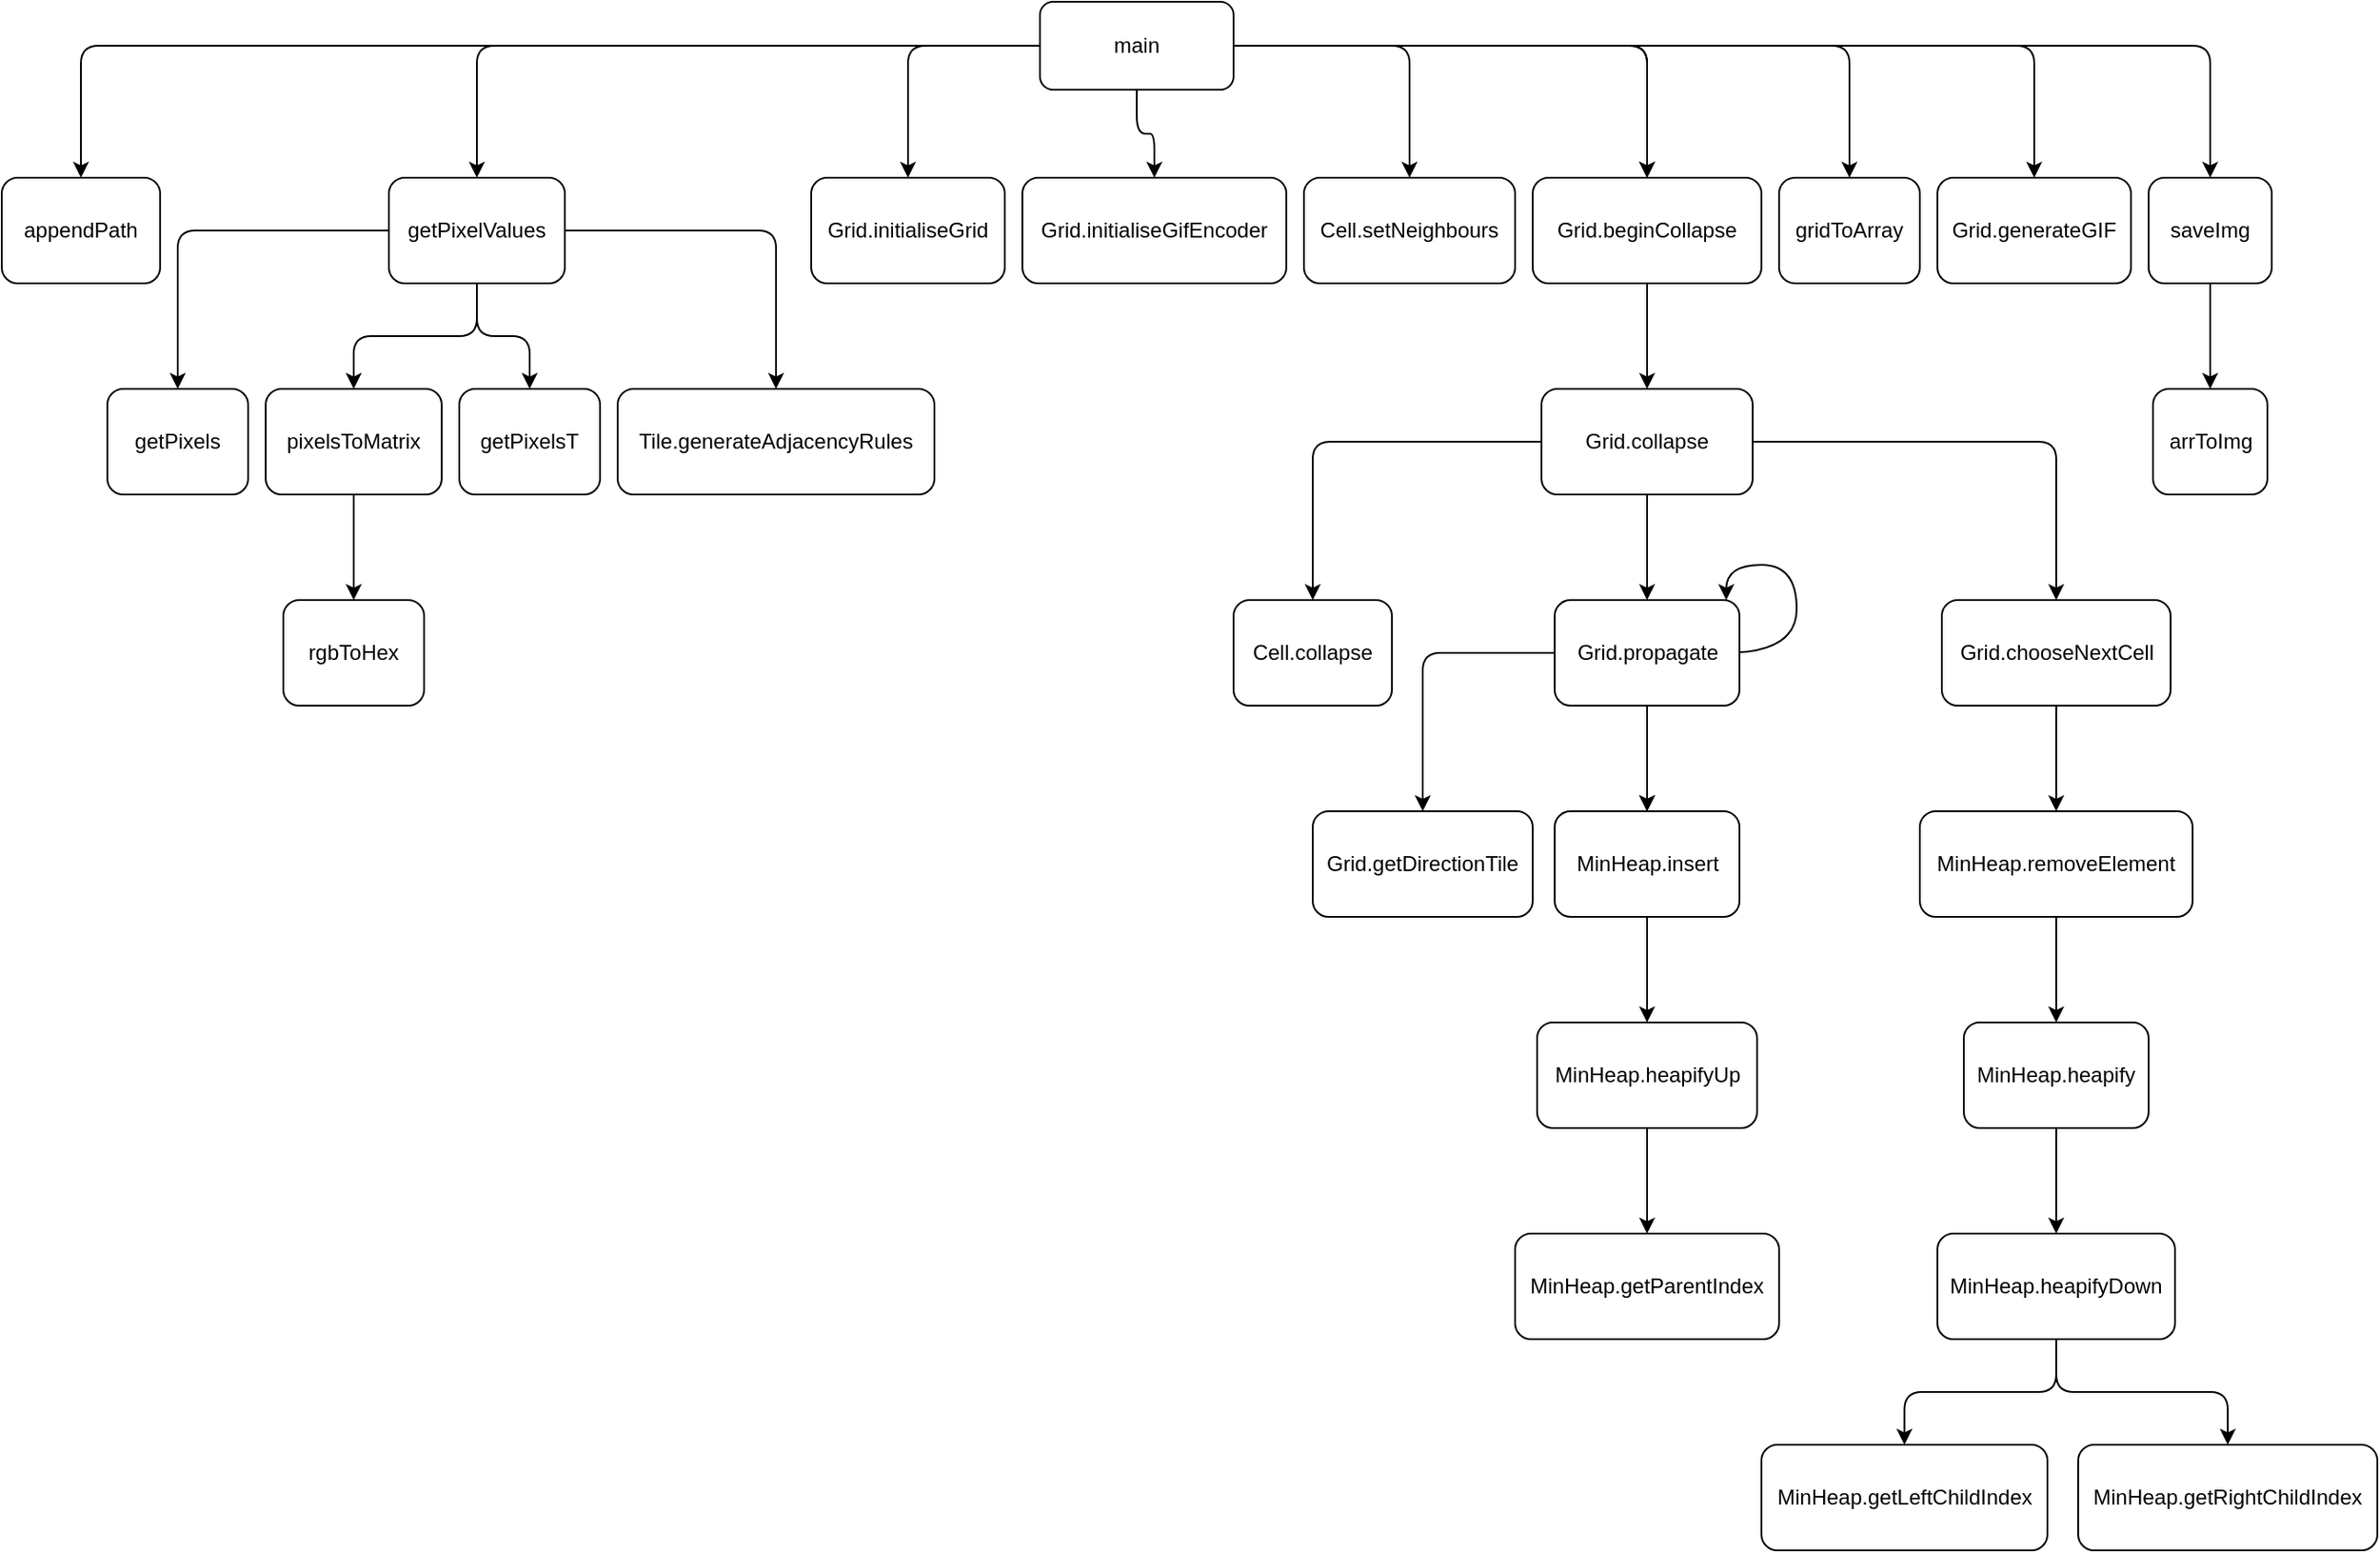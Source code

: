 <mxfile>
    <diagram id="_mfux4JSP0pbpqaJWb-1" name="Page-1">
        <mxGraphModel dx="2581" dy="1034" grid="1" gridSize="10" guides="1" tooltips="1" connect="1" arrows="1" fold="1" page="1" pageScale="1" pageWidth="850" pageHeight="1100" math="0" shadow="0">
            <root>
                <mxCell id="0"/>
                <mxCell id="1" parent="0"/>
                <mxCell id="4" value="" style="edgeStyle=orthogonalEdgeStyle;html=1;" edge="1" parent="1" source="2" target="3">
                    <mxGeometry relative="1" as="geometry"/>
                </mxCell>
                <mxCell id="9" value="" style="edgeStyle=orthogonalEdgeStyle;html=1;" edge="1" parent="1" source="2" target="8">
                    <mxGeometry relative="1" as="geometry"/>
                </mxCell>
                <mxCell id="11" value="" style="edgeStyle=orthogonalEdgeStyle;html=1;" edge="1" parent="1" source="2" target="10">
                    <mxGeometry relative="1" as="geometry"/>
                </mxCell>
                <mxCell id="12" value="" style="edgeStyle=orthogonalEdgeStyle;html=1;" edge="1" parent="1" source="2" target="10">
                    <mxGeometry relative="1" as="geometry"/>
                </mxCell>
                <mxCell id="16" value="" style="edgeStyle=orthogonalEdgeStyle;html=1;" edge="1" parent="1" source="2" target="15">
                    <mxGeometry relative="1" as="geometry"/>
                </mxCell>
                <mxCell id="18" value="" style="edgeStyle=orthogonalEdgeStyle;html=1;" edge="1" parent="1" source="2" target="17">
                    <mxGeometry relative="1" as="geometry"/>
                </mxCell>
                <mxCell id="20" value="" style="edgeStyle=orthogonalEdgeStyle;html=1;" edge="1" parent="1" source="2" target="19">
                    <mxGeometry relative="1" as="geometry"/>
                </mxCell>
                <mxCell id="28" value="" style="edgeStyle=orthogonalEdgeStyle;html=1;" edge="1" parent="1" source="2" target="27">
                    <mxGeometry relative="1" as="geometry"/>
                </mxCell>
                <mxCell id="30" value="" style="edgeStyle=orthogonalEdgeStyle;html=1;" edge="1" parent="1" source="2" target="29">
                    <mxGeometry relative="1" as="geometry"/>
                </mxCell>
                <mxCell id="32" value="" style="edgeStyle=orthogonalEdgeStyle;html=1;" edge="1" parent="1" source="2" target="31">
                    <mxGeometry relative="1" as="geometry"/>
                </mxCell>
                <mxCell id="2" value="main" style="rounded=1;whiteSpace=wrap;html=1;" vertex="1" parent="1">
                    <mxGeometry x="400" y="120" width="110" height="50" as="geometry"/>
                </mxCell>
                <mxCell id="3" value="appendPath" style="whiteSpace=wrap;html=1;rounded=1;" vertex="1" parent="1">
                    <mxGeometry x="-190" y="220" width="90" height="60" as="geometry"/>
                </mxCell>
                <mxCell id="22" value="" style="edgeStyle=orthogonalEdgeStyle;html=1;" edge="1" parent="1" source="8" target="21">
                    <mxGeometry relative="1" as="geometry"/>
                </mxCell>
                <mxCell id="24" value="" style="edgeStyle=orthogonalEdgeStyle;html=1;" edge="1" parent="1" source="8" target="23">
                    <mxGeometry relative="1" as="geometry"/>
                </mxCell>
                <mxCell id="69" value="" style="edgeStyle=orthogonalEdgeStyle;html=1;" edge="1" parent="1" source="8" target="68">
                    <mxGeometry relative="1" as="geometry"/>
                </mxCell>
                <mxCell id="73" value="" style="edgeStyle=orthogonalEdgeStyle;html=1;" edge="1" parent="1" source="8" target="72">
                    <mxGeometry relative="1" as="geometry"/>
                </mxCell>
                <mxCell id="8" value="getPixelValues" style="whiteSpace=wrap;html=1;rounded=1;" vertex="1" parent="1">
                    <mxGeometry x="30" y="220" width="100" height="60" as="geometry"/>
                </mxCell>
                <mxCell id="34" value="" style="edgeStyle=orthogonalEdgeStyle;html=1;" edge="1" parent="1" source="10" target="33">
                    <mxGeometry relative="1" as="geometry"/>
                </mxCell>
                <mxCell id="10" value="Grid.beginCollapse" style="whiteSpace=wrap;html=1;rounded=1;" vertex="1" parent="1">
                    <mxGeometry x="680" y="220" width="130" height="60" as="geometry"/>
                </mxCell>
                <mxCell id="15" value="Grid.generateGIF" style="whiteSpace=wrap;html=1;rounded=1;" vertex="1" parent="1">
                    <mxGeometry x="910" y="220" width="110" height="60" as="geometry"/>
                </mxCell>
                <mxCell id="17" value="gridToArray" style="whiteSpace=wrap;html=1;rounded=1;" vertex="1" parent="1">
                    <mxGeometry x="820" y="220" width="80" height="60" as="geometry"/>
                </mxCell>
                <mxCell id="67" value="" style="edgeStyle=orthogonalEdgeStyle;html=1;" edge="1" parent="1" source="19" target="66">
                    <mxGeometry relative="1" as="geometry"/>
                </mxCell>
                <mxCell id="19" value="saveImg" style="whiteSpace=wrap;html=1;rounded=1;" vertex="1" parent="1">
                    <mxGeometry x="1030" y="220" width="70" height="60" as="geometry"/>
                </mxCell>
                <mxCell id="21" value="getPixels" style="whiteSpace=wrap;html=1;rounded=1;" vertex="1" parent="1">
                    <mxGeometry x="-130" y="340" width="80" height="60" as="geometry"/>
                </mxCell>
                <mxCell id="23" value="Tile.generateAdjacencyRules" style="whiteSpace=wrap;html=1;rounded=1;" vertex="1" parent="1">
                    <mxGeometry x="160" y="340" width="180" height="60" as="geometry"/>
                </mxCell>
                <mxCell id="27" value="Cell.setNeighbours" style="whiteSpace=wrap;html=1;rounded=1;" vertex="1" parent="1">
                    <mxGeometry x="550" y="220" width="120" height="60" as="geometry"/>
                </mxCell>
                <mxCell id="29" value="Grid.initialiseGrid" style="whiteSpace=wrap;html=1;rounded=1;" vertex="1" parent="1">
                    <mxGeometry x="270" y="220" width="110" height="60" as="geometry"/>
                </mxCell>
                <mxCell id="31" value="Grid.initialiseGifEncoder" style="whiteSpace=wrap;html=1;rounded=1;" vertex="1" parent="1">
                    <mxGeometry x="390" y="220" width="150" height="60" as="geometry"/>
                </mxCell>
                <mxCell id="36" value="" style="edgeStyle=orthogonalEdgeStyle;html=1;" edge="1" parent="1" source="33" target="35">
                    <mxGeometry relative="1" as="geometry"/>
                </mxCell>
                <mxCell id="38" value="" style="edgeStyle=orthogonalEdgeStyle;html=1;" edge="1" parent="1" source="33" target="37">
                    <mxGeometry relative="1" as="geometry"/>
                </mxCell>
                <mxCell id="40" value="" style="edgeStyle=orthogonalEdgeStyle;html=1;" edge="1" parent="1" source="33" target="39">
                    <mxGeometry relative="1" as="geometry"/>
                </mxCell>
                <mxCell id="33" value="Grid.collapse" style="whiteSpace=wrap;html=1;rounded=1;" vertex="1" parent="1">
                    <mxGeometry x="685" y="340" width="120" height="60" as="geometry"/>
                </mxCell>
                <mxCell id="35" value="Cell.collapse" style="whiteSpace=wrap;html=1;rounded=1;" vertex="1" parent="1">
                    <mxGeometry x="510" y="460" width="90" height="60" as="geometry"/>
                </mxCell>
                <mxCell id="42" value="" style="edgeStyle=orthogonalEdgeStyle;html=1;" edge="1" parent="1" source="37" target="41">
                    <mxGeometry relative="1" as="geometry"/>
                </mxCell>
                <mxCell id="44" value="" style="edgeStyle=orthogonalEdgeStyle;html=1;" edge="1" parent="1" source="37" target="43">
                    <mxGeometry relative="1" as="geometry"/>
                </mxCell>
                <mxCell id="45" value="" style="edgeStyle=orthogonalEdgeStyle;html=1;" edge="1" parent="1" source="37" target="43">
                    <mxGeometry relative="1" as="geometry"/>
                </mxCell>
                <mxCell id="51" style="edgeStyle=orthogonalEdgeStyle;html=1;curved=1;entryX=1;entryY=0;entryDx=0;entryDy=0;" edge="1" parent="1">
                    <mxGeometry relative="1" as="geometry">
                        <mxPoint x="790" y="460" as="targetPoint"/>
                        <mxPoint x="790" y="490" as="sourcePoint"/>
                        <Array as="points">
                            <mxPoint x="830" y="490"/>
                            <mxPoint x="830" y="440"/>
                            <mxPoint x="790" y="440"/>
                        </Array>
                    </mxGeometry>
                </mxCell>
                <mxCell id="37" value="Grid.propagate" style="whiteSpace=wrap;html=1;rounded=1;" vertex="1" parent="1">
                    <mxGeometry x="692.5" y="460" width="105" height="60" as="geometry"/>
                </mxCell>
                <mxCell id="53" value="" style="edgeStyle=orthogonalEdgeStyle;html=1;" edge="1" parent="1" source="39" target="52">
                    <mxGeometry relative="1" as="geometry"/>
                </mxCell>
                <mxCell id="39" value="Grid.chooseNextCell" style="whiteSpace=wrap;html=1;rounded=1;" vertex="1" parent="1">
                    <mxGeometry x="912.5" y="460" width="130" height="60" as="geometry"/>
                </mxCell>
                <mxCell id="41" value="Grid.getDirectionTile" style="whiteSpace=wrap;html=1;rounded=1;" vertex="1" parent="1">
                    <mxGeometry x="555" y="580" width="125" height="60" as="geometry"/>
                </mxCell>
                <mxCell id="55" value="" style="edgeStyle=orthogonalEdgeStyle;html=1;" edge="1" parent="1" source="43" target="54">
                    <mxGeometry relative="1" as="geometry"/>
                </mxCell>
                <mxCell id="43" value="MinHeap.insert" style="whiteSpace=wrap;html=1;rounded=1;" vertex="1" parent="1">
                    <mxGeometry x="692.5" y="580" width="105" height="60" as="geometry"/>
                </mxCell>
                <mxCell id="59" value="" style="edgeStyle=orthogonalEdgeStyle;html=1;" edge="1" parent="1" source="52" target="58">
                    <mxGeometry relative="1" as="geometry"/>
                </mxCell>
                <mxCell id="52" value="MinHeap.removeElement" style="whiteSpace=wrap;html=1;rounded=1;" vertex="1" parent="1">
                    <mxGeometry x="900" y="580" width="155" height="60" as="geometry"/>
                </mxCell>
                <mxCell id="57" value="" style="edgeStyle=orthogonalEdgeStyle;html=1;" edge="1" parent="1" source="54" target="56">
                    <mxGeometry relative="1" as="geometry"/>
                </mxCell>
                <mxCell id="54" value="MinHeap.heapifyUp" style="whiteSpace=wrap;html=1;rounded=1;" vertex="1" parent="1">
                    <mxGeometry x="682.5" y="700" width="125" height="60" as="geometry"/>
                </mxCell>
                <mxCell id="56" value="MinHeap.getParentIndex" style="whiteSpace=wrap;html=1;rounded=1;" vertex="1" parent="1">
                    <mxGeometry x="670" y="820" width="150" height="60" as="geometry"/>
                </mxCell>
                <mxCell id="61" value="" style="edgeStyle=orthogonalEdgeStyle;html=1;" edge="1" parent="1" source="58" target="60">
                    <mxGeometry relative="1" as="geometry"/>
                </mxCell>
                <mxCell id="58" value="MinHeap.heapify" style="whiteSpace=wrap;html=1;rounded=1;" vertex="1" parent="1">
                    <mxGeometry x="925" y="700" width="105" height="60" as="geometry"/>
                </mxCell>
                <mxCell id="63" value="" style="edgeStyle=orthogonalEdgeStyle;html=1;" edge="1" parent="1" source="60" target="62">
                    <mxGeometry relative="1" as="geometry"/>
                </mxCell>
                <mxCell id="65" value="" style="edgeStyle=orthogonalEdgeStyle;html=1;" edge="1" parent="1" source="60" target="64">
                    <mxGeometry relative="1" as="geometry"/>
                </mxCell>
                <mxCell id="60" value="MinHeap.heapifyDown" style="whiteSpace=wrap;html=1;rounded=1;" vertex="1" parent="1">
                    <mxGeometry x="910" y="820" width="135" height="60" as="geometry"/>
                </mxCell>
                <mxCell id="62" value="MinHeap.getLeftChildIndex" style="whiteSpace=wrap;html=1;rounded=1;" vertex="1" parent="1">
                    <mxGeometry x="810" y="940" width="162.5" height="60" as="geometry"/>
                </mxCell>
                <mxCell id="64" value="&lt;span style=&quot;color: rgb(0, 0, 0);&quot;&gt;MinHeap.getRightChildIndex&lt;/span&gt;" style="whiteSpace=wrap;html=1;rounded=1;" vertex="1" parent="1">
                    <mxGeometry x="990" y="940" width="170" height="60" as="geometry"/>
                </mxCell>
                <mxCell id="66" value="arrToImg" style="whiteSpace=wrap;html=1;rounded=1;" vertex="1" parent="1">
                    <mxGeometry x="1032.5" y="340" width="65" height="60" as="geometry"/>
                </mxCell>
                <mxCell id="71" value="" style="edgeStyle=orthogonalEdgeStyle;html=1;" edge="1" parent="1" source="68" target="70">
                    <mxGeometry relative="1" as="geometry"/>
                </mxCell>
                <mxCell id="68" value="pixelsToMatrix" style="whiteSpace=wrap;html=1;rounded=1;" vertex="1" parent="1">
                    <mxGeometry x="-40" y="340" width="100" height="60" as="geometry"/>
                </mxCell>
                <mxCell id="70" value="rgbToHex" style="whiteSpace=wrap;html=1;rounded=1;" vertex="1" parent="1">
                    <mxGeometry x="-30" y="460" width="80" height="60" as="geometry"/>
                </mxCell>
                <mxCell id="72" value="getPixelsT" style="whiteSpace=wrap;html=1;rounded=1;" vertex="1" parent="1">
                    <mxGeometry x="70" y="340" width="80" height="60" as="geometry"/>
                </mxCell>
            </root>
        </mxGraphModel>
    </diagram>
</mxfile>